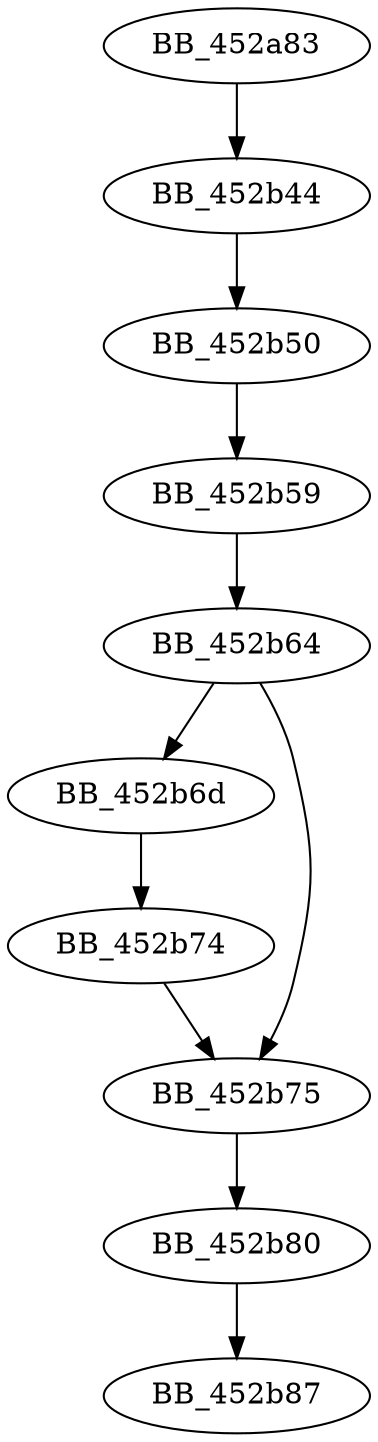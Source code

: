 DiGraph sub_452A83{
BB_452a83->BB_452b44
BB_452b44->BB_452b50
BB_452b50->BB_452b59
BB_452b59->BB_452b64
BB_452b64->BB_452b6d
BB_452b64->BB_452b75
BB_452b6d->BB_452b74
BB_452b74->BB_452b75
BB_452b75->BB_452b80
BB_452b80->BB_452b87
}

